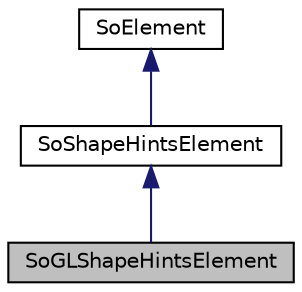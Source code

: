 digraph "SoGLShapeHintsElement"
{
 // LATEX_PDF_SIZE
  edge [fontname="Helvetica",fontsize="10",labelfontname="Helvetica",labelfontsize="10"];
  node [fontname="Helvetica",fontsize="10",shape=record];
  Node1 [label="SoGLShapeHintsElement",height=0.2,width=0.4,color="black", fillcolor="grey75", style="filled", fontcolor="black",tooltip="The SoGLShapeHintsElement class is yet to be documented."];
  Node2 -> Node1 [dir="back",color="midnightblue",fontsize="10",style="solid",fontname="Helvetica"];
  Node2 [label="SoShapeHintsElement",height=0.2,width=0.4,color="black", fillcolor="white", style="filled",URL="$classSoShapeHintsElement.html",tooltip="The SoShapeHintsElement class is yet to be documented."];
  Node3 -> Node2 [dir="back",color="midnightblue",fontsize="10",style="solid",fontname="Helvetica"];
  Node3 [label="SoElement",height=0.2,width=0.4,color="black", fillcolor="white", style="filled",URL="$classSoElement.html",tooltip="SoElement is the abstract base class for all elements."];
}
